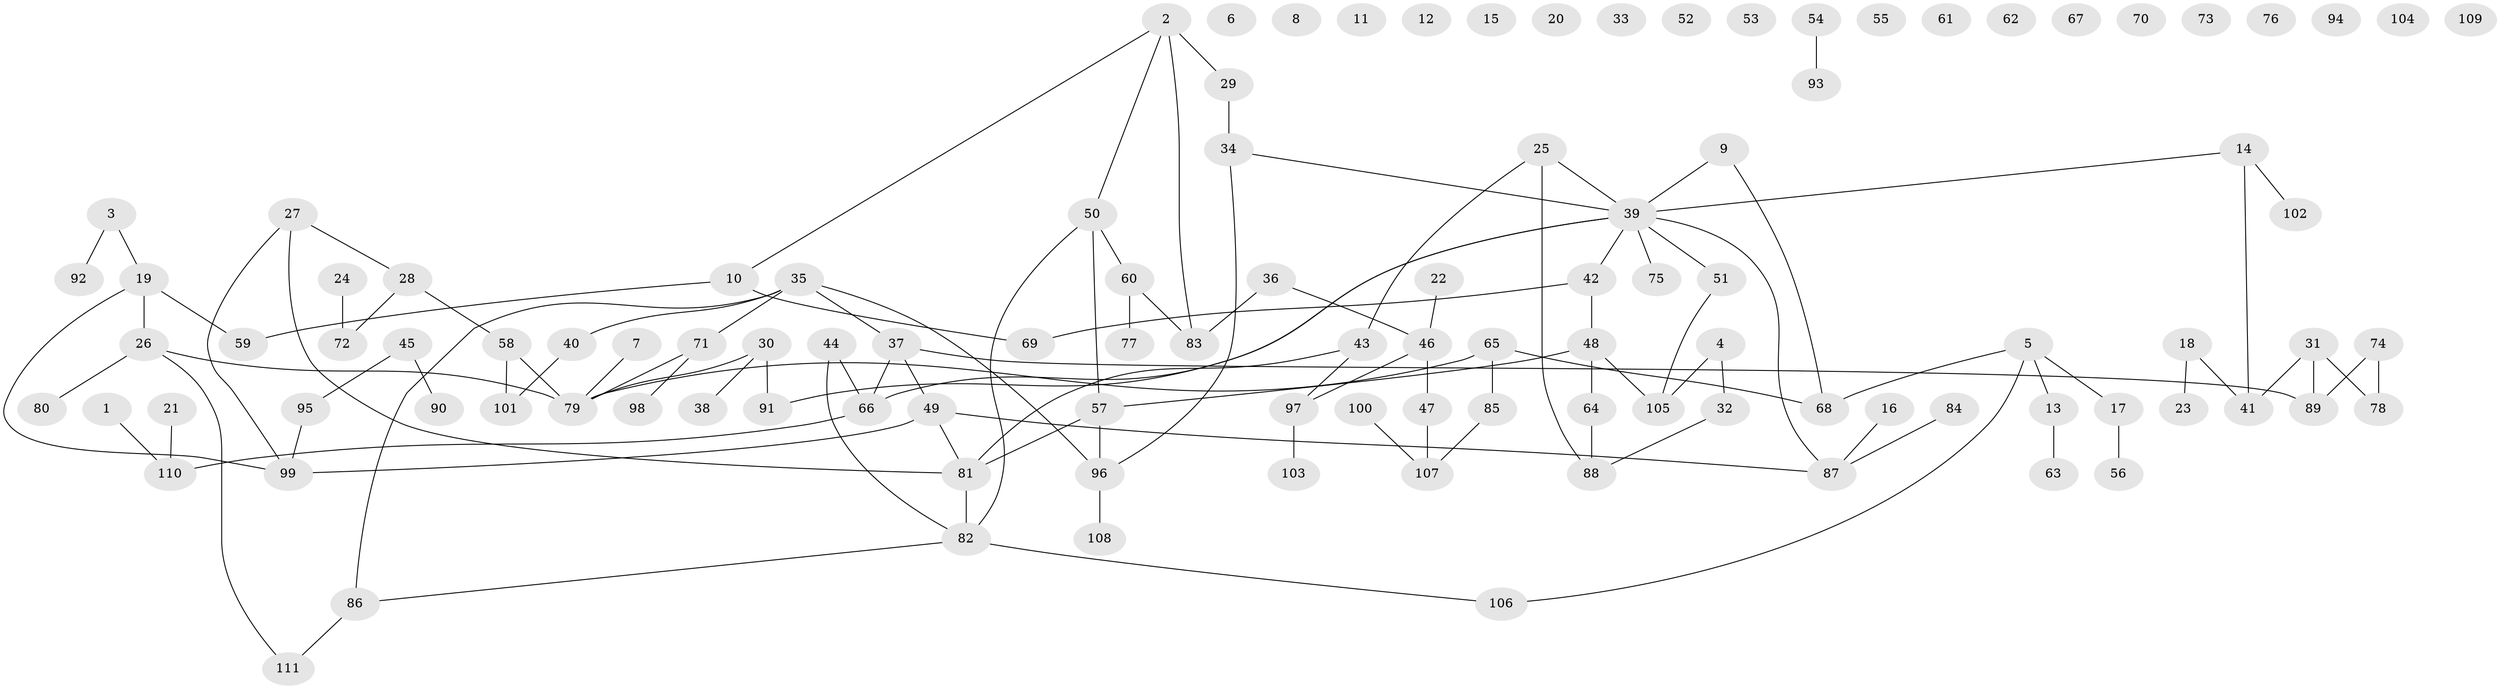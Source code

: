 // coarse degree distribution, {2: 0.14102564102564102, 6: 0.05128205128205128, 1: 0.23076923076923078, 3: 0.19230769230769232, 4: 0.0641025641025641, 0: 0.24358974358974358, 5: 0.05128205128205128, 10: 0.01282051282051282, 7: 0.01282051282051282}
// Generated by graph-tools (version 1.1) at 2025/23/03/03/25 07:23:24]
// undirected, 111 vertices, 117 edges
graph export_dot {
graph [start="1"]
  node [color=gray90,style=filled];
  1;
  2;
  3;
  4;
  5;
  6;
  7;
  8;
  9;
  10;
  11;
  12;
  13;
  14;
  15;
  16;
  17;
  18;
  19;
  20;
  21;
  22;
  23;
  24;
  25;
  26;
  27;
  28;
  29;
  30;
  31;
  32;
  33;
  34;
  35;
  36;
  37;
  38;
  39;
  40;
  41;
  42;
  43;
  44;
  45;
  46;
  47;
  48;
  49;
  50;
  51;
  52;
  53;
  54;
  55;
  56;
  57;
  58;
  59;
  60;
  61;
  62;
  63;
  64;
  65;
  66;
  67;
  68;
  69;
  70;
  71;
  72;
  73;
  74;
  75;
  76;
  77;
  78;
  79;
  80;
  81;
  82;
  83;
  84;
  85;
  86;
  87;
  88;
  89;
  90;
  91;
  92;
  93;
  94;
  95;
  96;
  97;
  98;
  99;
  100;
  101;
  102;
  103;
  104;
  105;
  106;
  107;
  108;
  109;
  110;
  111;
  1 -- 110;
  2 -- 10;
  2 -- 29;
  2 -- 50;
  2 -- 83;
  3 -- 19;
  3 -- 92;
  4 -- 32;
  4 -- 105;
  5 -- 13;
  5 -- 17;
  5 -- 68;
  5 -- 106;
  7 -- 79;
  9 -- 39;
  9 -- 68;
  10 -- 59;
  10 -- 69;
  13 -- 63;
  14 -- 39;
  14 -- 41;
  14 -- 102;
  16 -- 87;
  17 -- 56;
  18 -- 23;
  18 -- 41;
  19 -- 26;
  19 -- 59;
  19 -- 99;
  21 -- 110;
  22 -- 46;
  24 -- 72;
  25 -- 39;
  25 -- 43;
  25 -- 88;
  26 -- 79;
  26 -- 80;
  26 -- 111;
  27 -- 28;
  27 -- 81;
  27 -- 99;
  28 -- 58;
  28 -- 72;
  29 -- 34;
  30 -- 38;
  30 -- 79;
  30 -- 91;
  31 -- 41;
  31 -- 78;
  31 -- 89;
  32 -- 88;
  34 -- 39;
  34 -- 96;
  35 -- 37;
  35 -- 40;
  35 -- 71;
  35 -- 86;
  35 -- 96;
  36 -- 46;
  36 -- 83;
  37 -- 49;
  37 -- 66;
  37 -- 89;
  39 -- 42;
  39 -- 51;
  39 -- 66;
  39 -- 75;
  39 -- 87;
  39 -- 91;
  40 -- 101;
  42 -- 48;
  42 -- 69;
  43 -- 81;
  43 -- 97;
  44 -- 66;
  44 -- 82;
  45 -- 90;
  45 -- 95;
  46 -- 47;
  46 -- 97;
  47 -- 107;
  48 -- 57;
  48 -- 64;
  48 -- 105;
  49 -- 81;
  49 -- 87;
  49 -- 99;
  50 -- 57;
  50 -- 60;
  50 -- 82;
  51 -- 105;
  54 -- 93;
  57 -- 81;
  57 -- 96;
  58 -- 79;
  58 -- 101;
  60 -- 77;
  60 -- 83;
  64 -- 88;
  65 -- 68;
  65 -- 79;
  65 -- 85;
  66 -- 110;
  71 -- 79;
  71 -- 98;
  74 -- 78;
  74 -- 89;
  81 -- 82;
  82 -- 86;
  82 -- 106;
  84 -- 87;
  85 -- 107;
  86 -- 111;
  95 -- 99;
  96 -- 108;
  97 -- 103;
  100 -- 107;
}
